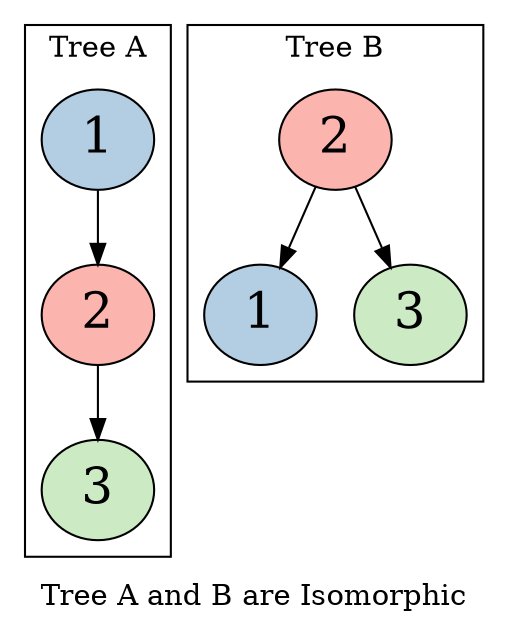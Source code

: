 digraph G {
  label="Tree A and B are Isomorphic";
  // style=invis;             // remove subgraph border outline

  node [
    fontsize=24,
    colorscheme=pastel19,
    style=filled
  ]

  subgraph cluster0 {
    label = "Tree A";
    1 [fillcolor=2]
    2 [fillcolor=1]
    3 [fillcolor=3]

    1 -> 2 -> 3;
  }

  subgraph cluster1 {
    label = "Tree B";
    a [label="2", fillcolor=1]
    b [label="1", fillcolor=2]
    c [label="3", fillcolor=3]
    a -> c;
    a -> b;
  }

}